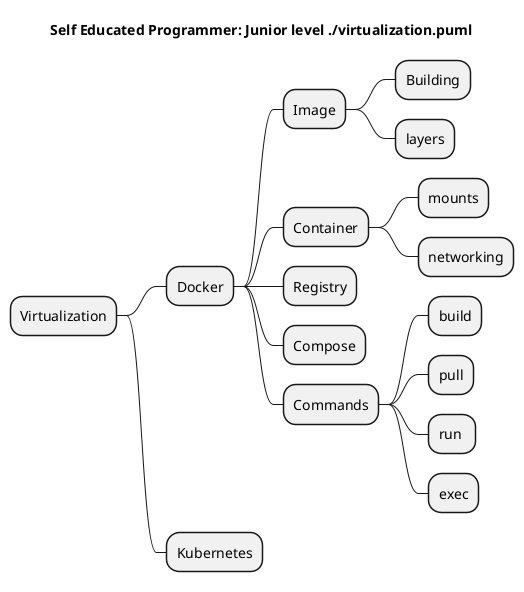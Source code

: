 @startmindmap
title Self Educated Programmer: Junior level ./virtualization.puml

* Virtualization
** Docker
*** Image
**** Building
**** layers
*** Container
**** mounts
**** networking
*** Registry
*** Compose
*** Commands
**** build
**** pull
**** run 
**** exec
** Kubernetes
@endmindmap
